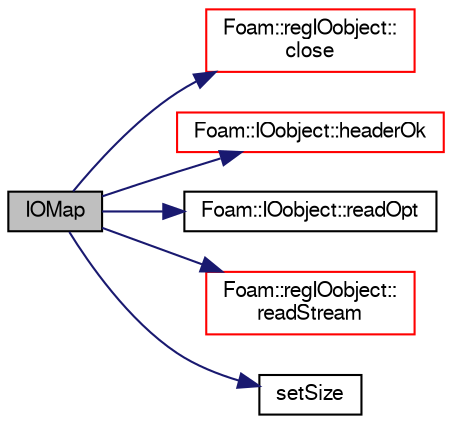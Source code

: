 digraph "IOMap"
{
  bgcolor="transparent";
  edge [fontname="FreeSans",fontsize="10",labelfontname="FreeSans",labelfontsize="10"];
  node [fontname="FreeSans",fontsize="10",shape=record];
  rankdir="LR";
  Node318 [label="IOMap",height=0.2,width=0.4,color="black", fillcolor="grey75", style="filled", fontcolor="black"];
  Node318 -> Node319 [color="midnightblue",fontsize="10",style="solid",fontname="FreeSans"];
  Node319 [label="Foam::regIOobject::\lclose",height=0.2,width=0.4,color="red",URL="$a26334.html#a5ae591df94fc66ccb85cbb6565368bca",tooltip="Close Istream. "];
  Node318 -> Node335 [color="midnightblue",fontsize="10",style="solid",fontname="FreeSans"];
  Node335 [label="Foam::IOobject::headerOk",height=0.2,width=0.4,color="red",URL="$a26142.html#a9d4879c850ce41d945ff77e788de3a23",tooltip="Read and check header info. "];
  Node318 -> Node336 [color="midnightblue",fontsize="10",style="solid",fontname="FreeSans"];
  Node336 [label="Foam::IOobject::readOpt",height=0.2,width=0.4,color="black",URL="$a26142.html#a81b608e0b8d8e2a8f1bc927cd6076c59"];
  Node318 -> Node337 [color="midnightblue",fontsize="10",style="solid",fontname="FreeSans"];
  Node337 [label="Foam::regIOobject::\lreadStream",height=0.2,width=0.4,color="red",URL="$a26334.html#a1cab0be4cd0a737bfcdd4e43a032d3fd",tooltip="Return Istream and check object type against that given. "];
  Node318 -> Node635 [color="midnightblue",fontsize="10",style="solid",fontname="FreeSans"];
  Node635 [label="setSize",height=0.2,width=0.4,color="black",URL="$a17900.html#a6f8d72476baf295a054f72dfbc9c61c3"];
}
